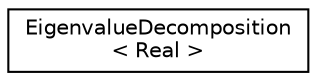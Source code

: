 digraph "Graphical Class Hierarchy"
{
  edge [fontname="Helvetica",fontsize="10",labelfontname="Helvetica",labelfontsize="10"];
  node [fontname="Helvetica",fontsize="10",shape=record];
  rankdir="LR";
  Node0 [label="EigenvalueDecomposition\l\< Real \>",height=0.2,width=0.4,color="black", fillcolor="white", style="filled",URL="$classkaldi_1_1EigenvalueDecomposition.html"];
}
